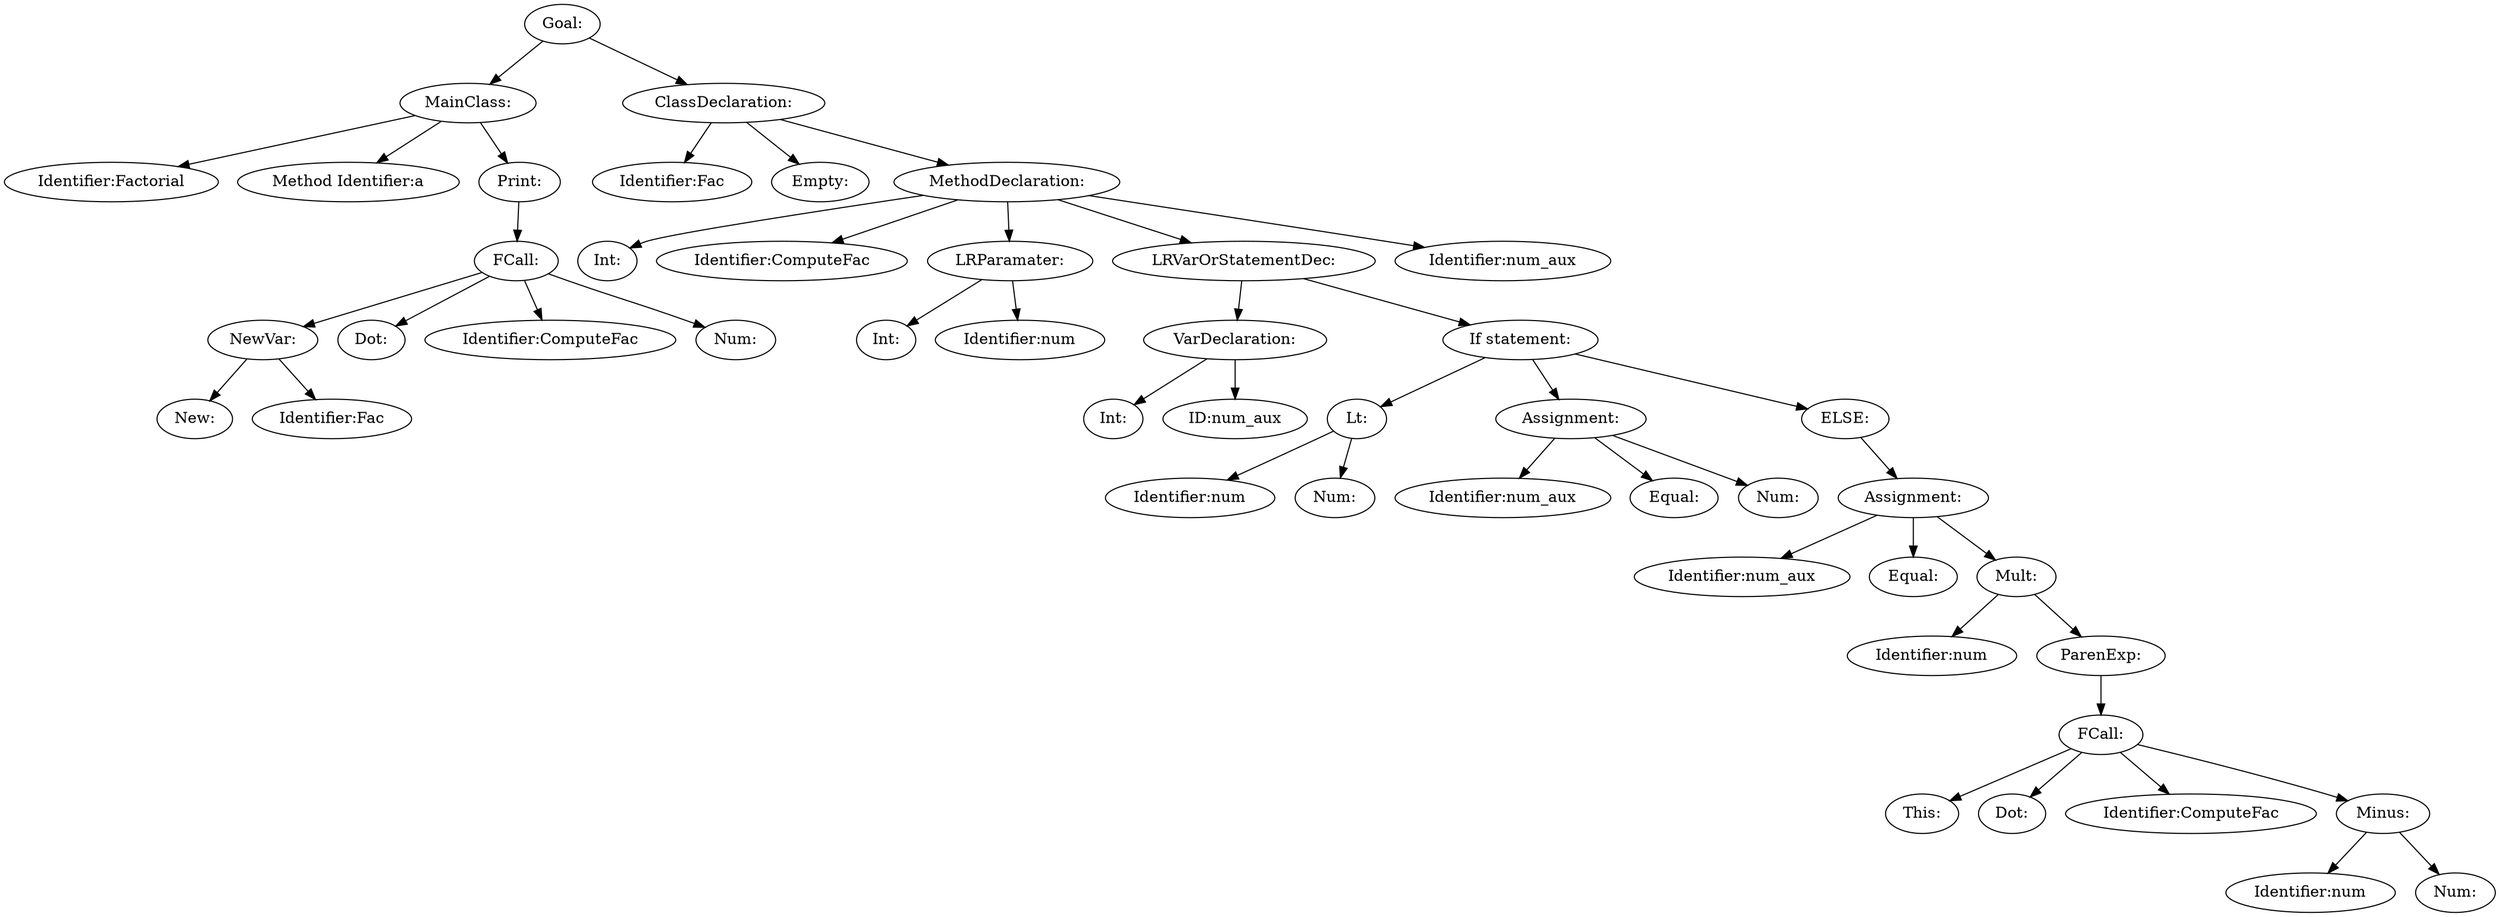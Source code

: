 digraph {
n0 [label="Goal:"];
n1 [label="MainClass:"];
n2 [label="Identifier:Factorial"];
n1 -> n2
n3 [label="Method Identifier:a"];
n1 -> n3
n4 [label="Print:"];
n5 [label="FCall:"];
n6 [label="NewVar:"];
n7 [label="New:"];
n6 -> n7
n8 [label="Identifier:Fac"];
n6 -> n8
n5 -> n6
n9 [label="Dot:"];
n5 -> n9
n10 [label="Identifier:ComputeFac"];
n5 -> n10
n11 [label="Num:"];
n5 -> n11
n4 -> n5
n1 -> n4
n0 -> n1
n12 [label="ClassDeclaration:"];
n13 [label="Identifier:Fac"];
n12 -> n13
n14 [label="Empty:"];
n12 -> n14
n15 [label="MethodDeclaration:"];
n16 [label="Int:"];
n15 -> n16
n17 [label="Identifier:ComputeFac"];
n15 -> n17
n18 [label="LRParamater:"];
n19 [label="Int:"];
n18 -> n19
n20 [label="Identifier:num"];
n18 -> n20
n15 -> n18
n21 [label="LRVarOrStatementDec:"];
n22 [label="VarDeclaration:"];
n23 [label="Int:"];
n22 -> n23
n24 [label="ID:num_aux"];
n22 -> n24
n21 -> n22
n25 [label="If statement:"];
n26 [label="Lt:"];
n27 [label="Identifier:num"];
n26 -> n27
n28 [label="Num:"];
n26 -> n28
n25 -> n26
n29 [label="Assignment:"];
n30 [label="Identifier:num_aux"];
n29 -> n30
n31 [label="Equal:"];
n29 -> n31
n32 [label="Num:"];
n29 -> n32
n25 -> n29
n33 [label="ELSE:"];
n34 [label="Assignment:"];
n35 [label="Identifier:num_aux"];
n34 -> n35
n36 [label="Equal:"];
n34 -> n36
n37 [label="Mult:"];
n38 [label="Identifier:num"];
n37 -> n38
n39 [label="ParenExp:"];
n40 [label="FCall:"];
n41 [label="This:"];
n40 -> n41
n42 [label="Dot:"];
n40 -> n42
n43 [label="Identifier:ComputeFac"];
n40 -> n43
n44 [label="Minus:"];
n45 [label="Identifier:num"];
n44 -> n45
n46 [label="Num:"];
n44 -> n46
n40 -> n44
n39 -> n40
n37 -> n39
n34 -> n37
n33 -> n34
n25 -> n33
n21 -> n25
n15 -> n21
n47 [label="Identifier:num_aux"];
n15 -> n47
n12 -> n15
n0 -> n12
}
